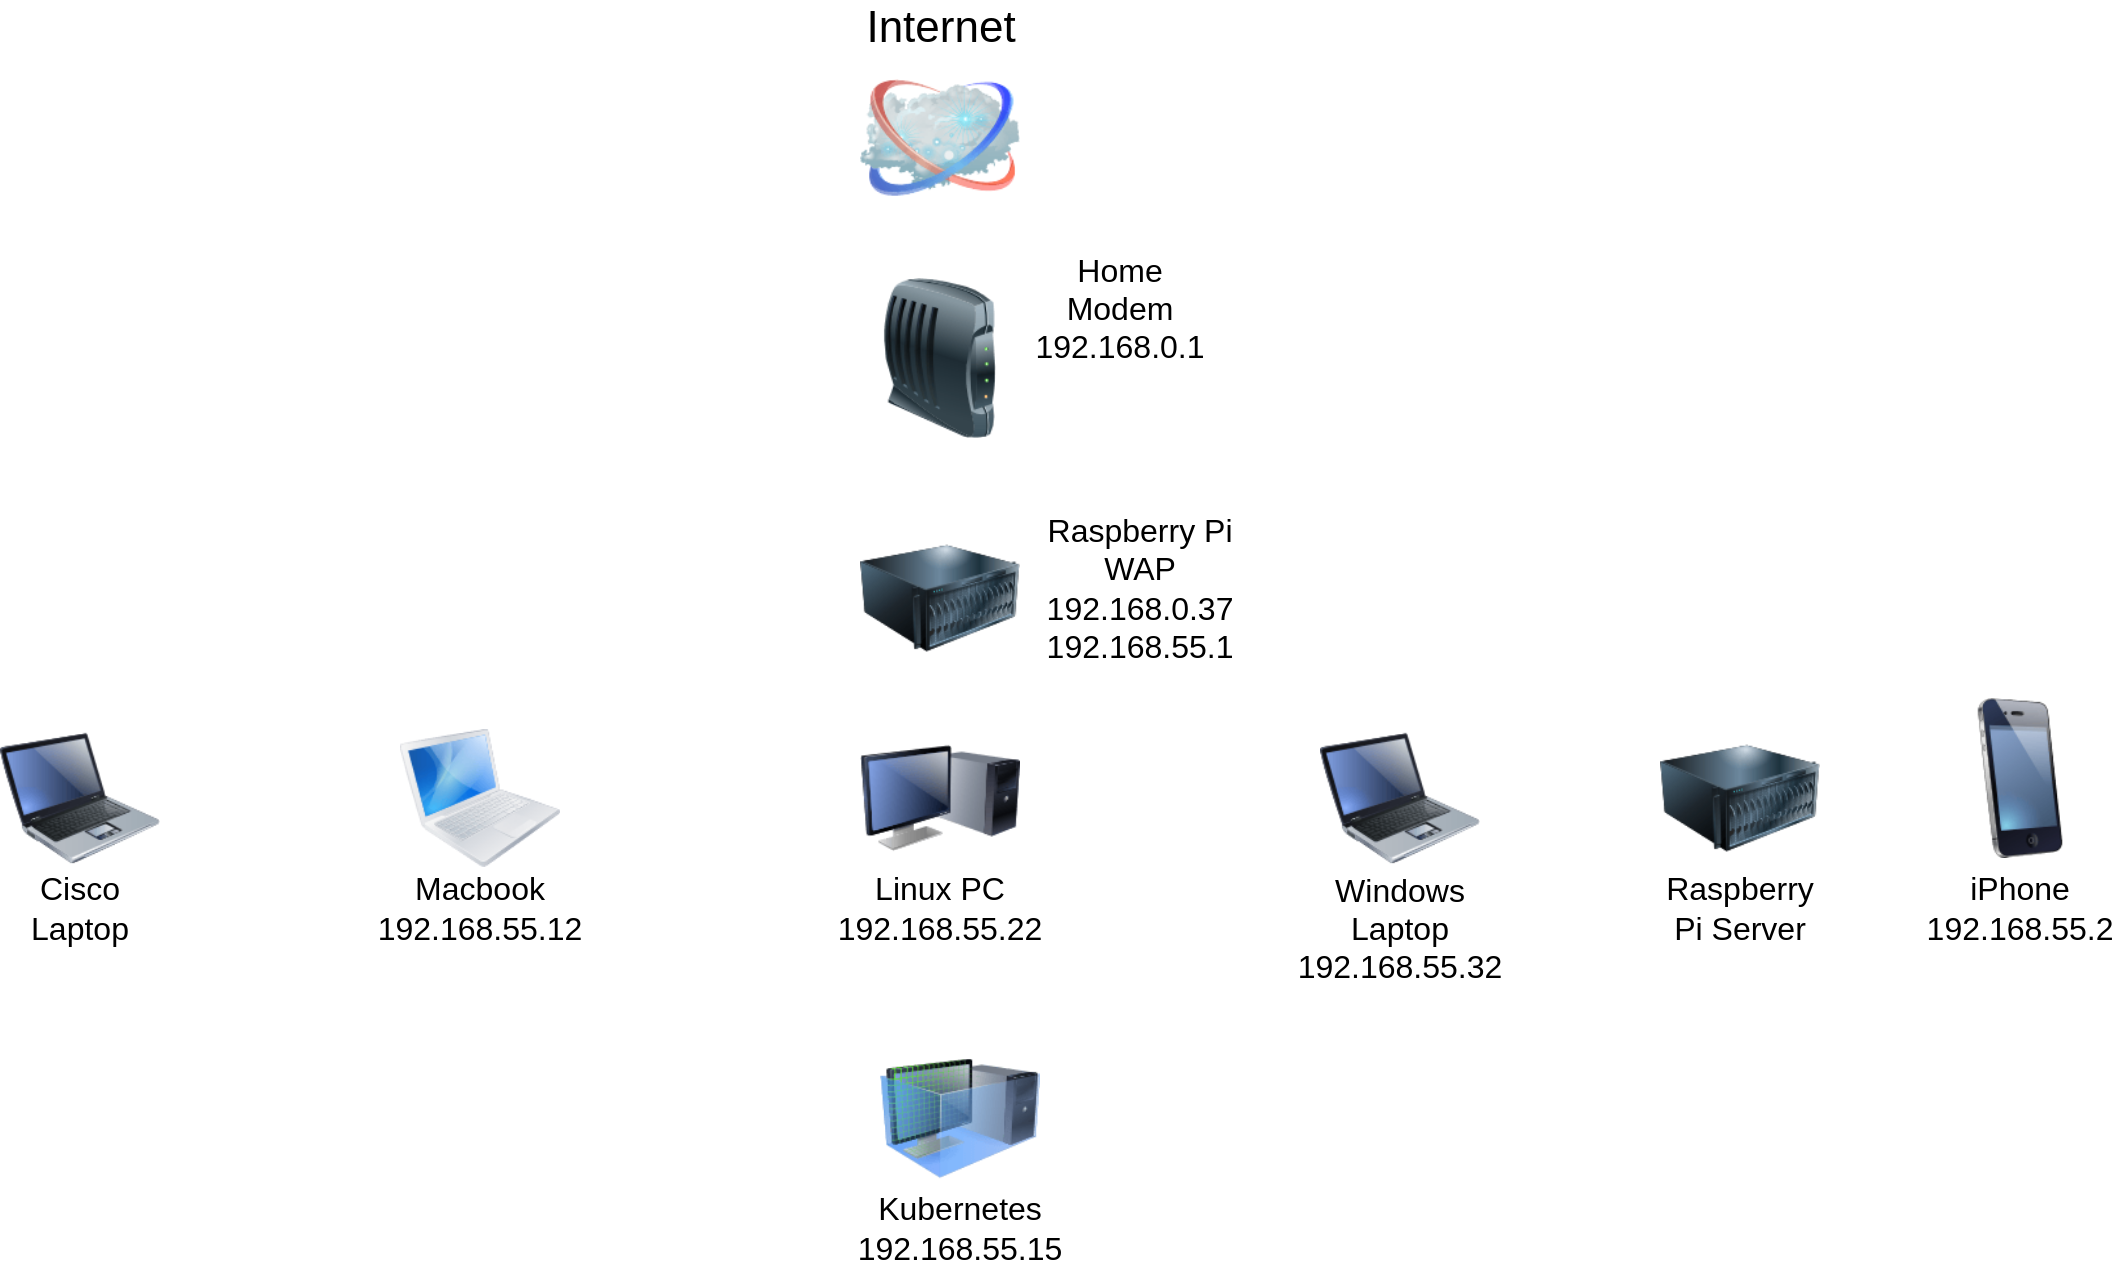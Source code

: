 <mxfile version="21.2.3" type="github">
  <diagram name="Page-1" id="55a83fd1-7818-8e21-69c5-c3457e3827bb">
    <mxGraphModel dx="520" dy="794" grid="1" gridSize="10" guides="1" tooltips="1" connect="1" arrows="1" fold="1" page="1" pageScale="1" pageWidth="1100" pageHeight="850" background="none" math="0" shadow="0">
      <root>
        <mxCell id="0" />
        <mxCell id="1" parent="0" />
        <mxCell id="69ecfefc5c41e42c-2" value="Internet" style="image;html=1;labelBackgroundColor=#ffffff;image=img/lib/clip_art/networking/Cloud_128x128.png;rounded=1;shadow=0;comic=0;strokeWidth=2;fontSize=22;labelPosition=center;verticalLabelPosition=top;align=center;verticalAlign=bottom;" parent="1" vertex="1">
          <mxGeometry x="470" y="30" width="80" height="80" as="geometry" />
        </mxCell>
        <mxCell id="YRPtJDm6MSVrwrSYZJ2i-1" value="" style="image;html=1;image=img/lib/clip_art/networking/Modem_128x128.png;fontSize=16;" vertex="1" parent="1">
          <mxGeometry x="470" y="140" width="80" height="80" as="geometry" />
        </mxCell>
        <mxCell id="YRPtJDm6MSVrwrSYZJ2i-2" value="" style="image;html=1;image=img/lib/clip_art/computers/Server_128x128.png;fontSize=16;" vertex="1" parent="1">
          <mxGeometry x="470" y="260" width="80" height="80" as="geometry" />
        </mxCell>
        <mxCell id="YRPtJDm6MSVrwrSYZJ2i-3" value="" style="image;html=1;image=img/lib/clip_art/computers/Monitor_Tower_128x128.png;fontSize=16;" vertex="1" parent="1">
          <mxGeometry x="470" y="360" width="80" height="80" as="geometry" />
        </mxCell>
        <mxCell id="YRPtJDm6MSVrwrSYZJ2i-4" value="" style="image;html=1;image=img/lib/clip_art/computers/MacBook_128x128.png;fontSize=16;" vertex="1" parent="1">
          <mxGeometry x="240" y="360" width="80" height="80" as="geometry" />
        </mxCell>
        <mxCell id="YRPtJDm6MSVrwrSYZJ2i-5" value="" style="image;html=1;image=img/lib/clip_art/computers/Laptop_128x128.png;fontSize=16;" vertex="1" parent="1">
          <mxGeometry x="700" y="360" width="80" height="80" as="geometry" />
        </mxCell>
        <mxCell id="YRPtJDm6MSVrwrSYZJ2i-6" value="" style="image;html=1;image=img/lib/clip_art/computers/Server_128x128.png;fontSize=16;" vertex="1" parent="1">
          <mxGeometry x="870" y="360" width="80" height="80" as="geometry" />
        </mxCell>
        <mxCell id="YRPtJDm6MSVrwrSYZJ2i-7" value="" style="image;html=1;image=img/lib/clip_art/computers/Laptop_128x128.png;fontSize=16;" vertex="1" parent="1">
          <mxGeometry x="40" y="360" width="80" height="80" as="geometry" />
        </mxCell>
        <mxCell id="YRPtJDm6MSVrwrSYZJ2i-8" value="" style="image;html=1;image=img/lib/clip_art/telecommunication/iPhone_128x128.png;fontSize=16;" vertex="1" parent="1">
          <mxGeometry x="1010" y="350" width="80" height="80" as="geometry" />
        </mxCell>
        <mxCell id="YRPtJDm6MSVrwrSYZJ2i-12" value="" style="image;html=1;image=img/lib/clip_art/computers/Virtual_Machine_128x128.png;fontSize=16;" vertex="1" parent="1">
          <mxGeometry x="480" y="520" width="80" height="80" as="geometry" />
        </mxCell>
        <mxCell id="YRPtJDm6MSVrwrSYZJ2i-13" value="Raspberry Pi WAP&lt;br&gt;192.168.0.37&lt;br&gt;192.168.55.1" style="text;html=1;strokeColor=none;fillColor=none;align=center;verticalAlign=middle;whiteSpace=wrap;rounded=0;fontSize=16;" vertex="1" parent="1">
          <mxGeometry x="580" y="280" width="60" height="30" as="geometry" />
        </mxCell>
        <mxCell id="YRPtJDm6MSVrwrSYZJ2i-15" value="Kubernetes&lt;br&gt;192.168.55.15" style="text;html=1;strokeColor=none;fillColor=none;align=center;verticalAlign=middle;whiteSpace=wrap;rounded=0;fontSize=16;" vertex="1" parent="1">
          <mxGeometry x="490" y="600" width="60" height="30" as="geometry" />
        </mxCell>
        <mxCell id="YRPtJDm6MSVrwrSYZJ2i-16" value="Cisco Laptop" style="text;html=1;strokeColor=none;fillColor=none;align=center;verticalAlign=middle;whiteSpace=wrap;rounded=0;fontSize=16;" vertex="1" parent="1">
          <mxGeometry x="50" y="440" width="60" height="30" as="geometry" />
        </mxCell>
        <mxCell id="YRPtJDm6MSVrwrSYZJ2i-17" value="Macbook&lt;br&gt;192.168.55.12" style="text;html=1;strokeColor=none;fillColor=none;align=center;verticalAlign=middle;whiteSpace=wrap;rounded=0;fontSize=16;" vertex="1" parent="1">
          <mxGeometry x="250" y="440" width="60" height="30" as="geometry" />
        </mxCell>
        <mxCell id="YRPtJDm6MSVrwrSYZJ2i-18" value="Linux PC&lt;br&gt;192.168.55.22" style="text;html=1;strokeColor=none;fillColor=none;align=center;verticalAlign=middle;whiteSpace=wrap;rounded=0;fontSize=16;" vertex="1" parent="1">
          <mxGeometry x="480" y="440" width="60" height="30" as="geometry" />
        </mxCell>
        <mxCell id="YRPtJDm6MSVrwrSYZJ2i-19" value="Windows Laptop&lt;br&gt;192.168.55.32" style="text;html=1;strokeColor=none;fillColor=none;align=center;verticalAlign=middle;whiteSpace=wrap;rounded=0;fontSize=16;" vertex="1" parent="1">
          <mxGeometry x="710" y="450" width="60" height="30" as="geometry" />
        </mxCell>
        <mxCell id="YRPtJDm6MSVrwrSYZJ2i-20" value="Raspberry Pi Server" style="text;html=1;strokeColor=none;fillColor=none;align=center;verticalAlign=middle;whiteSpace=wrap;rounded=0;fontSize=16;" vertex="1" parent="1">
          <mxGeometry x="880" y="440" width="60" height="30" as="geometry" />
        </mxCell>
        <mxCell id="YRPtJDm6MSVrwrSYZJ2i-21" value="iPhone&lt;br&gt;192.168.55.2" style="text;html=1;strokeColor=none;fillColor=none;align=center;verticalAlign=middle;whiteSpace=wrap;rounded=0;fontSize=16;" vertex="1" parent="1">
          <mxGeometry x="1020" y="440" width="60" height="30" as="geometry" />
        </mxCell>
        <mxCell id="YRPtJDm6MSVrwrSYZJ2i-22" value="Home Modem&lt;br&gt;192.168.0.1" style="text;html=1;strokeColor=none;fillColor=none;align=center;verticalAlign=middle;whiteSpace=wrap;rounded=0;fontSize=16;" vertex="1" parent="1">
          <mxGeometry x="570" y="140" width="60" height="30" as="geometry" />
        </mxCell>
      </root>
    </mxGraphModel>
  </diagram>
</mxfile>
